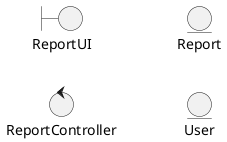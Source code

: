 @startuml
boundary ReportUI

control ReportController

entity Report
entity User

left to right direction
@enduml